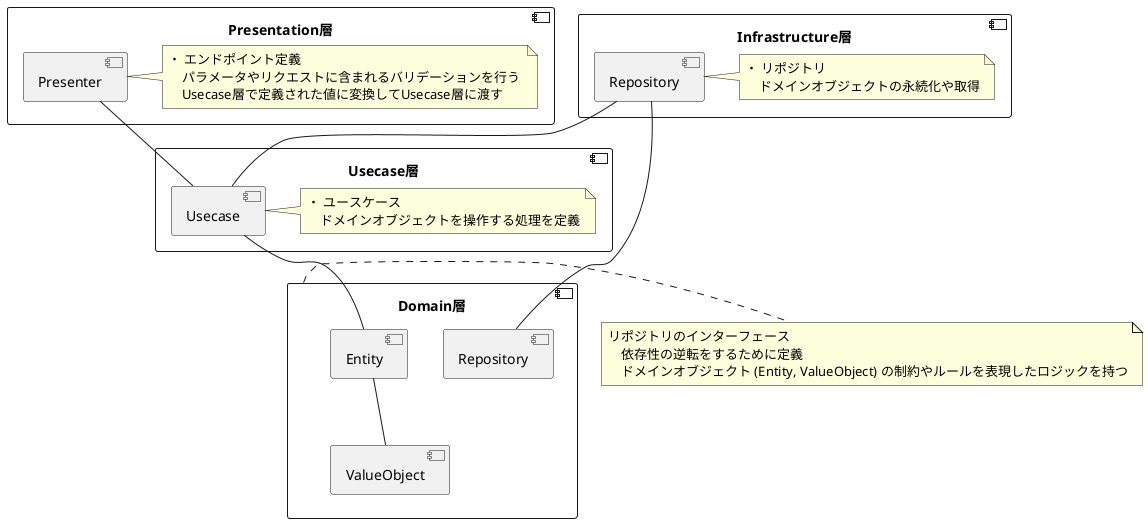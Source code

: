 @startuml
component Presentation層 {
  component Presenter
  note right of Presenter :・ エンドポイント定義 \n    パラメータやリクエストに含まれるバリデーションを行う \n    Usecase層で定義された値に変換してUsecase層に渡す
}
component Infrastructure層 {
  component Repository
  note right of Repository:・ リポジトリ \n    ドメインオブジェクトの永続化や取得
}
component Usecase層 {
  component Usecase
  note right of Usecase:・ ユースケース \n    ドメインオブジェクトを操作する処理を定義
}
component Domain層 {
  component Entity
  component ValueObject
  component Repository as DomainRepository
}
  note right of Domain層 : リポジトリのインターフェース \n    依存性の逆転をするために定義 \n    ドメインオブジェクト (Entity, ValueObject) の制約やルールを表現したロジックを持つ
Presenter -- Usecase
Repository -- Usecase
Repository -- DomainRepository
Usecase -- Entity
Entity -- ValueObject

@enduml